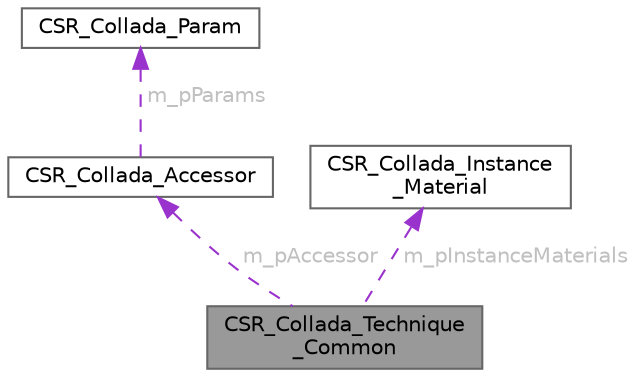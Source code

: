 digraph "CSR_Collada_Technique_Common"
{
 // LATEX_PDF_SIZE
  bgcolor="transparent";
  edge [fontname=Helvetica,fontsize=10,labelfontname=Helvetica,labelfontsize=10];
  node [fontname=Helvetica,fontsize=10,shape=box,height=0.2,width=0.4];
  Node1 [id="Node000001",label="CSR_Collada_Technique\l_Common",height=0.2,width=0.4,color="gray40", fillcolor="grey60", style="filled", fontcolor="black",tooltip=" "];
  Node2 -> Node1 [id="edge1_Node000001_Node000002",dir="back",color="darkorchid3",style="dashed",tooltip=" ",label=" m_pAccessor",fontcolor="grey" ];
  Node2 [id="Node000002",label="CSR_Collada_Accessor",height=0.2,width=0.4,color="gray40", fillcolor="white", style="filled",URL="$struct_c_s_r___collada___accessor.html",tooltip=" "];
  Node3 -> Node2 [id="edge2_Node000002_Node000003",dir="back",color="darkorchid3",style="dashed",tooltip=" ",label=" m_pParams",fontcolor="grey" ];
  Node3 [id="Node000003",label="CSR_Collada_Param",height=0.2,width=0.4,color="gray40", fillcolor="white", style="filled",URL="$struct_c_s_r___collada___param.html",tooltip=" "];
  Node4 -> Node1 [id="edge3_Node000001_Node000004",dir="back",color="darkorchid3",style="dashed",tooltip=" ",label=" m_pInstanceMaterials",fontcolor="grey" ];
  Node4 [id="Node000004",label="CSR_Collada_Instance\l_Material",height=0.2,width=0.4,color="gray40", fillcolor="white", style="filled",URL="$struct_c_s_r___collada___instance___material.html",tooltip=" "];
}
